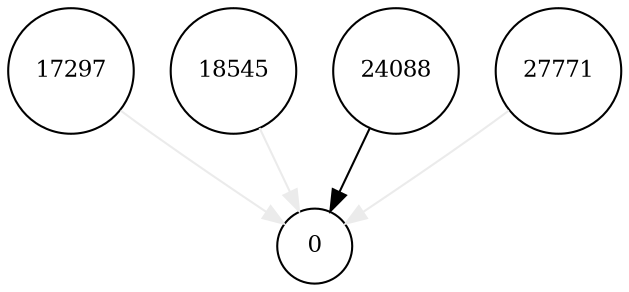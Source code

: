 digraph "graph" {
	node [fontsize="11pt" shape=circle]
	0
	17297
	18545
	24088
	27771
	17297 -> 0 [color="#ebebeb"]
	18545 -> 0 [color="#ebebeb"]
	24088 -> 0 [color="#000000"]
	27771 -> 0 [color="#ebebeb"]
}
